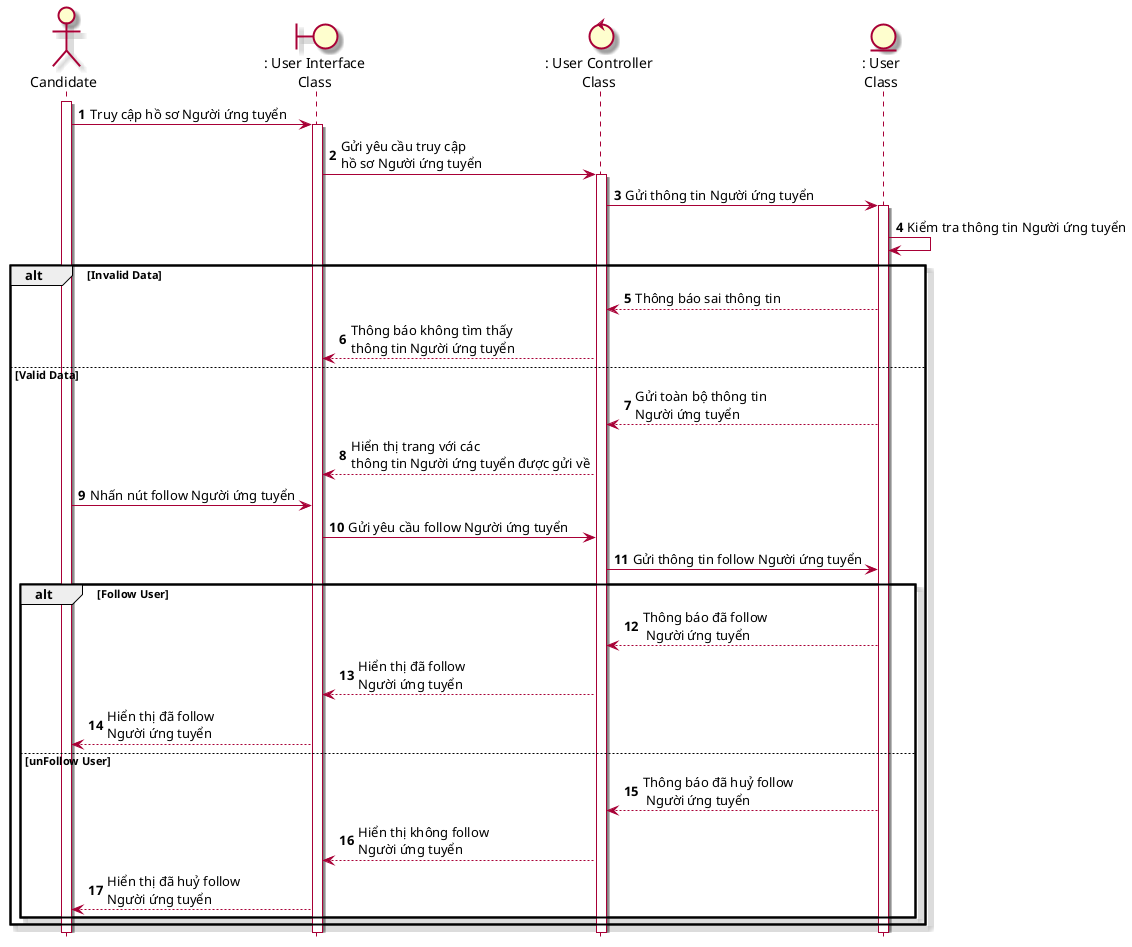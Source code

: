 @startuml SeqTheoDoiCongTyTuyenDung
skin rose 
hide footbox
actor candidate as "Candidate"
boundary userInterface as ": User Interface\nClass"
control userController as ": User Controller\nClass"
entity User as ": User\nClass"
candidate++
autonumber
candidate -> userInterface++: Truy cập hồ sơ Người ứng tuyển
userInterface -> userController++: Gửi yêu cầu truy cập \nhồ sơ Người ứng tuyển 
userController -> User++: Gửi thông tin Người ứng tuyển
User -> User: Kiểm tra thông tin Người ứng tuyển 
alt Invalid Data
User --> userController: Thông báo sai thông tin
userController--> userInterface: Thông báo không tìm thấy\nthông tin Người ứng tuyển
else Valid Data
User --> userController: Gửi toàn bộ thông tin \nNgười ứng tuyển
userController --> userInterface: Hiển thị trang với các \nthông tin Người ứng tuyển được gửi về
candidate -> userInterface: Nhấn nút follow Người ứng tuyển
userInterface -> userController: Gửi yêu cầu follow Người ứng tuyển
userController -> User: Gửi thông tin follow Người ứng tuyển
    alt Follow User
        User --> userController: Thông báo đã follow\n Người ứng tuyển
        userController-->userInterface: Hiển thị đã follow \nNgười ứng tuyển 
        userInterface-->candidate: Hiển thị đã follow \nNgười ứng tuyển 

    else unFollow User
        User --> userController: Thông báo đã huỷ follow\n Người ứng tuyển 
        userController-->userInterface: Hiển thị không follow \nNgười ứng tuyển
        userInterface-->candidate: Hiển thị đã huỷ follow \nNgười ứng tuyển 
    end
end
@enduml